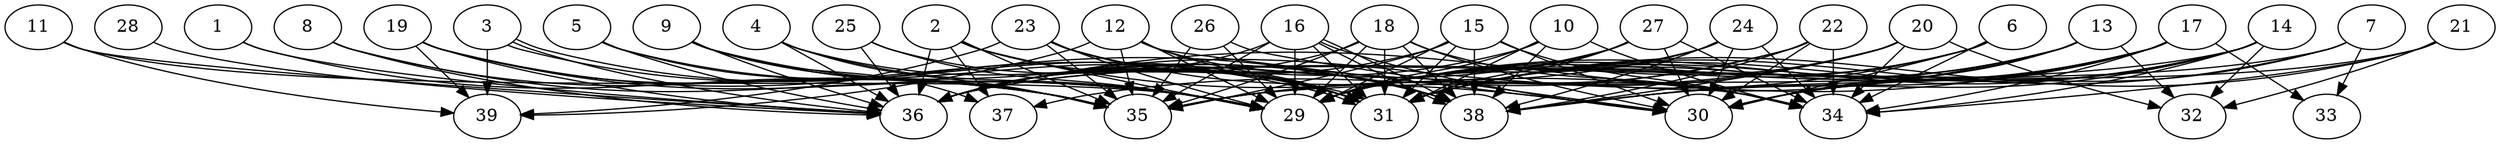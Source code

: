 // DAG (tier=3-complex, mode=data, n=39, ccr=0.505, fat=0.860, density=0.751, regular=0.278, jump=0.291, mindata=4194304, maxdata=33554432)
// DAG automatically generated by daggen at Sun Aug 24 16:33:35 2025
// /home/ermia/Project/Environments/daggen/bin/daggen --dot --ccr 0.505 --fat 0.860 --regular 0.278 --density 0.751 --jump 0.291 --mindata 4194304 --maxdata 33554432 -n 39 
digraph G {
  1 [size="5368166108740263936", alpha="0.12", expect_size="2684083054370131968"]
  1 -> 35 [size ="2702529326481408"]
  1 -> 36 [size ="2702529326481408"]
  2 [size="16510873612949611610112", alpha="0.20", expect_size="8255436806474805805056"]
  2 -> 29 [size ="5187244142886912"]
  2 -> 31 [size ="5187244142886912"]
  2 -> 34 [size ="5187244142886912"]
  2 -> 35 [size ="5187244142886912"]
  2 -> 36 [size ="5187244142886912"]
  2 -> 37 [size ="5187244142886912"]
  3 [size="96610582727632093184", alpha="0.10", expect_size="48305291363816046592"]
  3 -> 31 [size ="168437888319488"]
  3 -> 31 [size ="168437888319488"]
  3 -> 36 [size ="168437888319488"]
  3 -> 39 [size ="168437888319488"]
  4 [size="5198962491944210432", alpha="0.03", expect_size="2599481245972105216"]
  4 -> 29 [size ="7608244788789248"]
  4 -> 31 [size ="7608244788789248"]
  4 -> 35 [size ="7608244788789248"]
  4 -> 36 [size ="7608244788789248"]
  5 [size="18305525986880278528", alpha="0.06", expect_size="9152762993440139264"]
  5 -> 31 [size ="6085886659788800"]
  5 -> 35 [size ="6085886659788800"]
  5 -> 36 [size ="6085886659788800"]
  6 [size="5275293581312000000000", alpha="0.09", expect_size="2637646790656000000000"]
  6 -> 29 [size ="2424307712000000"]
  6 -> 30 [size ="2424307712000000"]
  6 -> 31 [size ="2424307712000000"]
  6 -> 34 [size ="2424307712000000"]
  6 -> 35 [size ="2424307712000000"]
  7 [size="176096498384891552", alpha="0.18", expect_size="88048249192445776"]
  7 -> 30 [size ="3946835710312448"]
  7 -> 31 [size ="3946835710312448"]
  7 -> 33 [size ="3946835710312448"]
  7 -> 36 [size ="3946835710312448"]
  8 [size="7107716032930574336", alpha="0.01", expect_size="3553858016465287168"]
  8 -> 29 [size ="3314298159890432"]
  8 -> 35 [size ="3314298159890432"]
  8 -> 36 [size ="3314298159890432"]
  9 [size="1396659214271752699904", alpha="0.19", expect_size="698329607135876349952"]
  9 -> 29 [size ="999578610434048"]
  9 -> 35 [size ="999578610434048"]
  9 -> 36 [size ="999578610434048"]
  9 -> 37 [size ="999578610434048"]
  9 -> 38 [size ="999578610434048"]
  10 [size="9419298715319901618176", alpha="0.12", expect_size="4709649357659950809088"]
  10 -> 29 [size ="3568089178308608"]
  10 -> 31 [size ="3568089178308608"]
  10 -> 34 [size ="3568089178308608"]
  10 -> 36 [size ="3568089178308608"]
  10 -> 38 [size ="3568089178308608"]
  11 [size="715286098980191616", alpha="0.20", expect_size="357643049490095808"]
  11 -> 29 [size ="307247062188032"]
  11 -> 36 [size ="307247062188032"]
  11 -> 39 [size ="307247062188032"]
  12 [size="27144371761831923941376", alpha="0.14", expect_size="13572185880915961970688"]
  12 -> 29 [size ="7225643271979008"]
  12 -> 30 [size ="7225643271979008"]
  12 -> 31 [size ="7225643271979008"]
  12 -> 35 [size ="7225643271979008"]
  12 -> 38 [size ="7225643271979008"]
  12 -> 39 [size ="7225643271979008"]
  13 [size="33324772128056802279424", alpha="0.08", expect_size="16662386064028401139712"]
  13 -> 29 [size ="8284534533521408"]
  13 -> 30 [size ="8284534533521408"]
  13 -> 31 [size ="8284534533521408"]
  13 -> 32 [size ="8284534533521408"]
  13 -> 35 [size ="8284534533521408"]
  13 -> 38 [size ="8284534533521408"]
  14 [size="69366664770444072", alpha="0.04", expect_size="34683332385222036"]
  14 -> 29 [size ="3748510897799168"]
  14 -> 30 [size ="3748510897799168"]
  14 -> 31 [size ="3748510897799168"]
  14 -> 32 [size ="3748510897799168"]
  14 -> 34 [size ="3748510897799168"]
  14 -> 35 [size ="3748510897799168"]
  14 -> 38 [size ="3748510897799168"]
  15 [size="363043824651951232", alpha="0.08", expect_size="181521912325975616"]
  15 -> 29 [size ="6681369270812672"]
  15 -> 30 [size ="6681369270812672"]
  15 -> 31 [size ="6681369270812672"]
  15 -> 34 [size ="6681369270812672"]
  15 -> 35 [size ="6681369270812672"]
  15 -> 36 [size ="6681369270812672"]
  15 -> 38 [size ="6681369270812672"]
  16 [size="5918897173625307136000", alpha="0.14", expect_size="2959448586812653568000"]
  16 -> 29 [size ="2617683791052800"]
  16 -> 30 [size ="2617683791052800"]
  16 -> 31 [size ="2617683791052800"]
  16 -> 35 [size ="2617683791052800"]
  16 -> 36 [size ="2617683791052800"]
  16 -> 38 [size ="2617683791052800"]
  16 -> 38 [size ="2617683791052800"]
  17 [size="8601536222867222429696", alpha="0.03", expect_size="4300768111433611214848"]
  17 -> 29 [size ="3358463778357248"]
  17 -> 30 [size ="3358463778357248"]
  17 -> 31 [size ="3358463778357248"]
  17 -> 33 [size ="3358463778357248"]
  17 -> 34 [size ="3358463778357248"]
  17 -> 36 [size ="3358463778357248"]
  17 -> 38 [size ="3358463778357248"]
  18 [size="230702911450621344", alpha="0.16", expect_size="115351455725310672"]
  18 -> 29 [size ="5352922774765568"]
  18 -> 30 [size ="5352922774765568"]
  18 -> 31 [size ="5352922774765568"]
  18 -> 34 [size ="5352922774765568"]
  18 -> 35 [size ="5352922774765568"]
  18 -> 36 [size ="5352922774765568"]
  18 -> 38 [size ="5352922774765568"]
  19 [size="5412883732590298112", alpha="0.06", expect_size="2706441866295149056"]
  19 -> 29 [size ="2070870021373952"]
  19 -> 35 [size ="2070870021373952"]
  19 -> 36 [size ="2070870021373952"]
  19 -> 38 [size ="2070870021373952"]
  19 -> 39 [size ="2070870021373952"]
  20 [size="24141016911038304485376", alpha="0.16", expect_size="12070508455519152242688"]
  20 -> 29 [size ="6682316277547008"]
  20 -> 32 [size ="6682316277547008"]
  20 -> 34 [size ="6682316277547008"]
  20 -> 35 [size ="6682316277547008"]
  20 -> 36 [size ="6682316277547008"]
  20 -> 38 [size ="6682316277547008"]
  21 [size="21133204571413696512", alpha="0.09", expect_size="10566602285706848256"]
  21 -> 31 [size ="7137284050649088"]
  21 -> 32 [size ="7137284050649088"]
  21 -> 34 [size ="7137284050649088"]
  21 -> 36 [size ="7137284050649088"]
  22 [size="4668521306109867", alpha="0.19", expect_size="2334260653054933"]
  22 -> 30 [size ="438618174783488"]
  22 -> 34 [size ="438618174783488"]
  22 -> 35 [size ="438618174783488"]
  22 -> 37 [size ="438618174783488"]
  22 -> 38 [size ="438618174783488"]
  23 [size="377545053746352064", alpha="0.07", expect_size="188772526873176032"]
  23 -> 29 [size ="7139241683320832"]
  23 -> 30 [size ="7139241683320832"]
  23 -> 31 [size ="7139241683320832"]
  23 -> 35 [size ="7139241683320832"]
  23 -> 38 [size ="7139241683320832"]
  23 -> 39 [size ="7139241683320832"]
  24 [size="7043968466788810752000", alpha="0.01", expect_size="3521984233394405376000"]
  24 -> 29 [size ="2939690365747200"]
  24 -> 30 [size ="2939690365747200"]
  24 -> 34 [size ="2939690365747200"]
  24 -> 36 [size ="2939690365747200"]
  24 -> 38 [size ="2939690365747200"]
  25 [size="15130347109690710016", alpha="0.11", expect_size="7565173554845355008"]
  25 -> 29 [size ="6239127729078272"]
  25 -> 31 [size ="6239127729078272"]
  25 -> 36 [size ="6239127729078272"]
  26 [size="103294093443949584", alpha="0.15", expect_size="51647046721974792"]
  26 -> 29 [size ="1738737054646272"]
  26 -> 30 [size ="1738737054646272"]
  26 -> 35 [size ="1738737054646272"]
  27 [size="4219322099720953856", alpha="0.12", expect_size="2109661049860476928"]
  27 -> 29 [size ="5497128650539008"]
  27 -> 30 [size ="5497128650539008"]
  27 -> 31 [size ="5497128650539008"]
  27 -> 34 [size ="5497128650539008"]
  27 -> 36 [size ="5497128650539008"]
  28 [size="1815318670935919", alpha="0.18", expect_size="907659335467959"]
  28 -> 36 [size ="207206167347200"]
  29 [size="16269121355153061888", alpha="0.01", expect_size="8134560677576530944"]
  30 [size="11754212175286041051136", alpha="0.10", expect_size="5877106087643020525568"]
  31 [size="9129129062685018112", alpha="0.07", expect_size="4564564531342509056"]
  32 [size="392315765673192062976", alpha="0.18", expect_size="196157882836596031488"]
  33 [size="12409204208649839312896", alpha="0.00", expect_size="6204602104324919656448"]
  34 [size="8135620029235649839104", alpha="0.06", expect_size="4067810014617824919552"]
  35 [size="22121471331804315648", alpha="0.20", expect_size="11060735665902157824"]
  36 [size="23540488217333101232128", alpha="0.15", expect_size="11770244108666550616064"]
  37 [size="25100307542216087175168", alpha="0.10", expect_size="12550153771108043587584"]
  38 [size="75355173978483424", alpha="0.03", expect_size="37677586989241712"]
  39 [size="1480011465922411264", alpha="0.05", expect_size="740005732961205632"]
}
